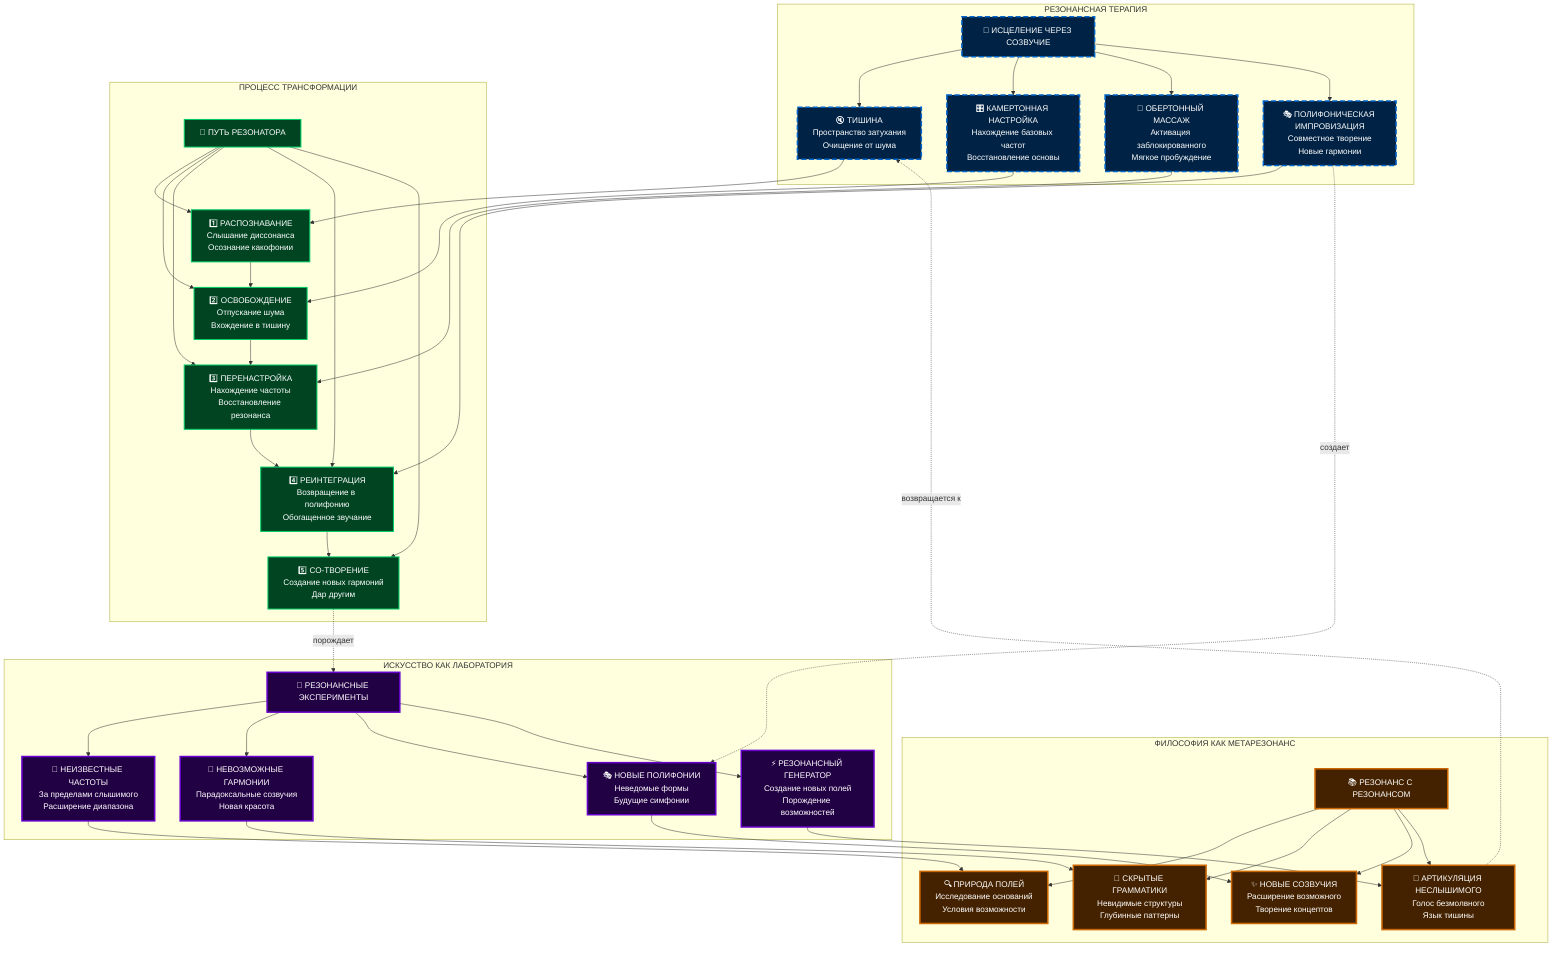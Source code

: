 graph TD
    subgraph "РЕЗОНАНСНАЯ ТЕРАПИЯ"
        THER["🎵 ИСЦЕЛЕНИЕ ЧЕРЕЗ СОЗВУЧИЕ"]
        
        THER --> SIL["🔇 ТИШИНА<br/>Пространство затухания<br/>Очищение от шума"]
        THER --> TUN["🎛️ КАМЕРТОННАЯ НАСТРОЙКА<br/>Нахождение базовых частот<br/>Восстановление основы"]
        THER --> MAS["🌊 ОБЕРТОННЫЙ МАССАЖ<br/>Активация заблокированного<br/>Мягкое пробуждение"]
        THER --> IMPR["🎭 ПОЛИФОНИЧЕСКАЯ ИМПРОВИЗАЦИЯ<br/>Совместное творение<br/>Новые гармонии"]
    end
    
    subgraph "ИСКУССТВО КАК ЛАБОРАТОРИЯ"
        ART["🎨 РЕЗОНАНСНЫЕ ЭКСПЕРИМЕНТЫ"]
        
        ART --> FREQ["📡 НЕИЗВЕСТНЫЕ ЧАСТОТЫ<br/>За пределами слышимого<br/>Расширение диапазона"]
        ART --> HARM["🎼 НЕВОЗМОЖНЫЕ ГАРМОНИИ<br/>Парадоксальные созвучия<br/>Новая красота"]
        ART --> POLY["🎭 НОВЫЕ ПОЛИФОНИИ<br/>Неведомые формы<br/>Будущие симфонии"]
        ART --> GEN["⚡ РЕЗОНАНСНЫЙ ГЕНЕРАТОР<br/>Создание новых полей<br/>Порождение возможностей"]
    end
    
    subgraph "ФИЛОСОФИЯ КАК МЕТАРЕЗОНАНС"
        PHIL["📚 РЕЗОНАНС С РЕЗОНАНСОМ"]
        
        PHIL --> NAT["🔍 ПРИРОДА ПОЛЕЙ<br/>Исследование оснований<br/>Условия возможности"]
        PHIL --> GRAM["📐 СКРЫТЫЕ ГРАММАТИКИ<br/>Невидимые структуры<br/>Глубинные паттерны"]
        PHIL --> NEW["✨ НОВЫЕ СОЗВУЧИЯ<br/>Расширение возможного<br/>Творение концептов"]
        PHIL --> UNAR["💬 АРТИКУЛЯЦИЯ НЕСЛЫШИМОГО<br/>Голос безмолвного<br/>Язык тишины"]
    end
    
    subgraph "ПРОЦЕСС ТРАНСФОРМАЦИИ"
        PROC["🔄 ПУТЬ РЕЗОНАТОРА"]
        
        PROC --> REC["1️⃣ РАСПОЗНАВАНИЕ<br/>Слышание диссонанса<br/>Осознание какофонии"]
        PROC --> REL["2️⃣ ОСВОБОЖДЕНИЕ<br/>Отпускание шума<br/>Вхождение в тишину"]
        PROC --> RET["3️⃣ ПЕРЕНАСТРОЙКА<br/>Нахождение частоты<br/>Восстановление резонанса"]
        PROC --> REI["4️⃣ РЕИНТЕГРАЦИЯ<br/>Возвращение в полифонию<br/>Обогащенное звучание"]
        PROC --> CRE["5️⃣ СО-ТВОРЕНИЕ<br/>Создание новых гармоний<br/>Дар другим"]
    end
    
    %% Терапевтические потоки
    SIL --> REC
    TUN --> REL
    MAS --> RET
    IMPR --> REI
    
    %% Творческие связи
    FREQ --> NAT
    HARM --> GRAM
    POLY --> NEW
    GEN --> UNAR
    
    %% Процессуальные связи
    REC --> REL
    REL --> RET
    RET --> REI
    REI --> CRE
    
    %% Циклические резонансы
    CRE -.->|"порождает"| ART
    UNAR -.->|"возвращается к"| SIL
    IMPR -.->|"создает"| POLY
    
    %% Стилизация как звуковые волны
    classDef therapy fill:#002244,color:#fff,stroke:#0066cc,stroke-width:3px,stroke-dasharray: 10 5
    classDef art fill:#220044,color:#fff,stroke:#6600cc,stroke-width:3px
    classDef philosophy fill:#442200,color:#fff,stroke:#cc6600,stroke-width:3px
    classDef process fill:#004422,color:#fff,stroke:#00cc66,stroke-width:2px
    
    class THER,SIL,TUN,MAS,IMPR therapy
    class ART,FREQ,HARM,POLY,GEN art
    class PHIL,NAT,GRAM,NEW,UNAR philosophy
    class PROC,REC,REL,RET,REI,CRE process